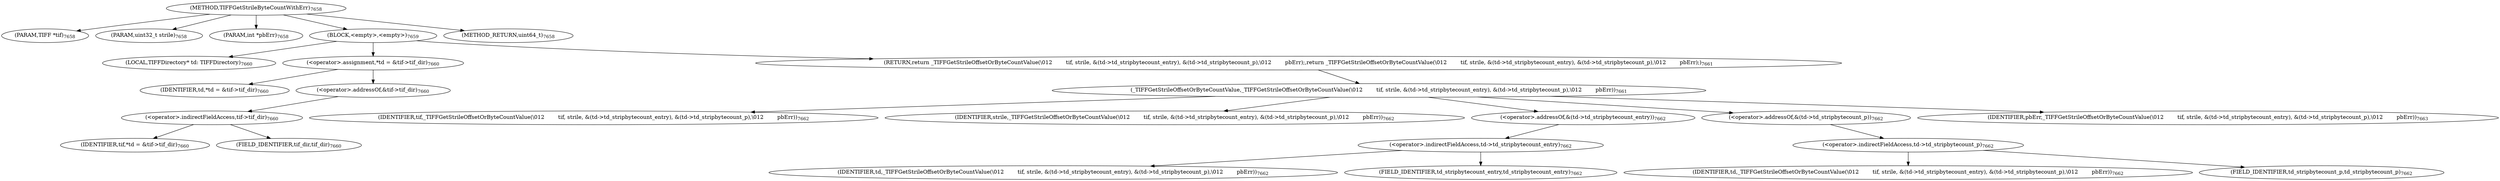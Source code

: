 digraph "TIFFGetStrileByteCountWithErr" {  
"98509" [label = <(METHOD,TIFFGetStrileByteCountWithErr)<SUB>7658</SUB>> ]
"98510" [label = <(PARAM,TIFF *tif)<SUB>7658</SUB>> ]
"98511" [label = <(PARAM,uint32_t strile)<SUB>7658</SUB>> ]
"98512" [label = <(PARAM,int *pbErr)<SUB>7658</SUB>> ]
"98513" [label = <(BLOCK,&lt;empty&gt;,&lt;empty&gt;)<SUB>7659</SUB>> ]
"98514" [label = <(LOCAL,TIFFDirectory* td: TIFFDirectory)<SUB>7660</SUB>> ]
"98515" [label = <(&lt;operator&gt;.assignment,*td = &amp;tif-&gt;tif_dir)<SUB>7660</SUB>> ]
"98516" [label = <(IDENTIFIER,td,*td = &amp;tif-&gt;tif_dir)<SUB>7660</SUB>> ]
"98517" [label = <(&lt;operator&gt;.addressOf,&amp;tif-&gt;tif_dir)<SUB>7660</SUB>> ]
"98518" [label = <(&lt;operator&gt;.indirectFieldAccess,tif-&gt;tif_dir)<SUB>7660</SUB>> ]
"98519" [label = <(IDENTIFIER,tif,*td = &amp;tif-&gt;tif_dir)<SUB>7660</SUB>> ]
"98520" [label = <(FIELD_IDENTIFIER,tif_dir,tif_dir)<SUB>7660</SUB>> ]
"98521" [label = <(RETURN,return _TIFFGetStrileOffsetOrByteCountValue(\012        tif, strile, &amp;(td-&gt;td_stripbytecount_entry), &amp;(td-&gt;td_stripbytecount_p),\012        pbErr);,return _TIFFGetStrileOffsetOrByteCountValue(\012        tif, strile, &amp;(td-&gt;td_stripbytecount_entry), &amp;(td-&gt;td_stripbytecount_p),\012        pbErr);)<SUB>7661</SUB>> ]
"98522" [label = <(_TIFFGetStrileOffsetOrByteCountValue,_TIFFGetStrileOffsetOrByteCountValue(\012        tif, strile, &amp;(td-&gt;td_stripbytecount_entry), &amp;(td-&gt;td_stripbytecount_p),\012        pbErr))<SUB>7661</SUB>> ]
"98523" [label = <(IDENTIFIER,tif,_TIFFGetStrileOffsetOrByteCountValue(\012        tif, strile, &amp;(td-&gt;td_stripbytecount_entry), &amp;(td-&gt;td_stripbytecount_p),\012        pbErr))<SUB>7662</SUB>> ]
"98524" [label = <(IDENTIFIER,strile,_TIFFGetStrileOffsetOrByteCountValue(\012        tif, strile, &amp;(td-&gt;td_stripbytecount_entry), &amp;(td-&gt;td_stripbytecount_p),\012        pbErr))<SUB>7662</SUB>> ]
"98525" [label = <(&lt;operator&gt;.addressOf,&amp;(td-&gt;td_stripbytecount_entry))<SUB>7662</SUB>> ]
"98526" [label = <(&lt;operator&gt;.indirectFieldAccess,td-&gt;td_stripbytecount_entry)<SUB>7662</SUB>> ]
"98527" [label = <(IDENTIFIER,td,_TIFFGetStrileOffsetOrByteCountValue(\012        tif, strile, &amp;(td-&gt;td_stripbytecount_entry), &amp;(td-&gt;td_stripbytecount_p),\012        pbErr))<SUB>7662</SUB>> ]
"98528" [label = <(FIELD_IDENTIFIER,td_stripbytecount_entry,td_stripbytecount_entry)<SUB>7662</SUB>> ]
"98529" [label = <(&lt;operator&gt;.addressOf,&amp;(td-&gt;td_stripbytecount_p))<SUB>7662</SUB>> ]
"98530" [label = <(&lt;operator&gt;.indirectFieldAccess,td-&gt;td_stripbytecount_p)<SUB>7662</SUB>> ]
"98531" [label = <(IDENTIFIER,td,_TIFFGetStrileOffsetOrByteCountValue(\012        tif, strile, &amp;(td-&gt;td_stripbytecount_entry), &amp;(td-&gt;td_stripbytecount_p),\012        pbErr))<SUB>7662</SUB>> ]
"98532" [label = <(FIELD_IDENTIFIER,td_stripbytecount_p,td_stripbytecount_p)<SUB>7662</SUB>> ]
"98533" [label = <(IDENTIFIER,pbErr,_TIFFGetStrileOffsetOrByteCountValue(\012        tif, strile, &amp;(td-&gt;td_stripbytecount_entry), &amp;(td-&gt;td_stripbytecount_p),\012        pbErr))<SUB>7663</SUB>> ]
"98534" [label = <(METHOD_RETURN,uint64_t)<SUB>7658</SUB>> ]
  "98509" -> "98510" 
  "98509" -> "98511" 
  "98509" -> "98512" 
  "98509" -> "98513" 
  "98509" -> "98534" 
  "98513" -> "98514" 
  "98513" -> "98515" 
  "98513" -> "98521" 
  "98515" -> "98516" 
  "98515" -> "98517" 
  "98517" -> "98518" 
  "98518" -> "98519" 
  "98518" -> "98520" 
  "98521" -> "98522" 
  "98522" -> "98523" 
  "98522" -> "98524" 
  "98522" -> "98525" 
  "98522" -> "98529" 
  "98522" -> "98533" 
  "98525" -> "98526" 
  "98526" -> "98527" 
  "98526" -> "98528" 
  "98529" -> "98530" 
  "98530" -> "98531" 
  "98530" -> "98532" 
}
